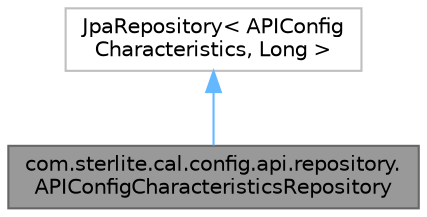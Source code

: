 digraph "com.sterlite.cal.config.api.repository.APIConfigCharacteristicsRepository"
{
 // LATEX_PDF_SIZE
  bgcolor="transparent";
  edge [fontname=Helvetica,fontsize=10,labelfontname=Helvetica,labelfontsize=10];
  node [fontname=Helvetica,fontsize=10,shape=box,height=0.2,width=0.4];
  Node1 [id="Node000001",label="com.sterlite.cal.config.api.repository.\lAPIConfigCharacteristicsRepository",height=0.2,width=0.4,color="gray40", fillcolor="grey60", style="filled", fontcolor="black",tooltip=" "];
  Node2 -> Node1 [id="edge1_Node000001_Node000002",dir="back",color="steelblue1",style="solid",tooltip=" "];
  Node2 [id="Node000002",label="JpaRepository\< APIConfig\lCharacteristics, Long \>",height=0.2,width=0.4,color="grey75", fillcolor="white", style="filled",tooltip=" "];
}
